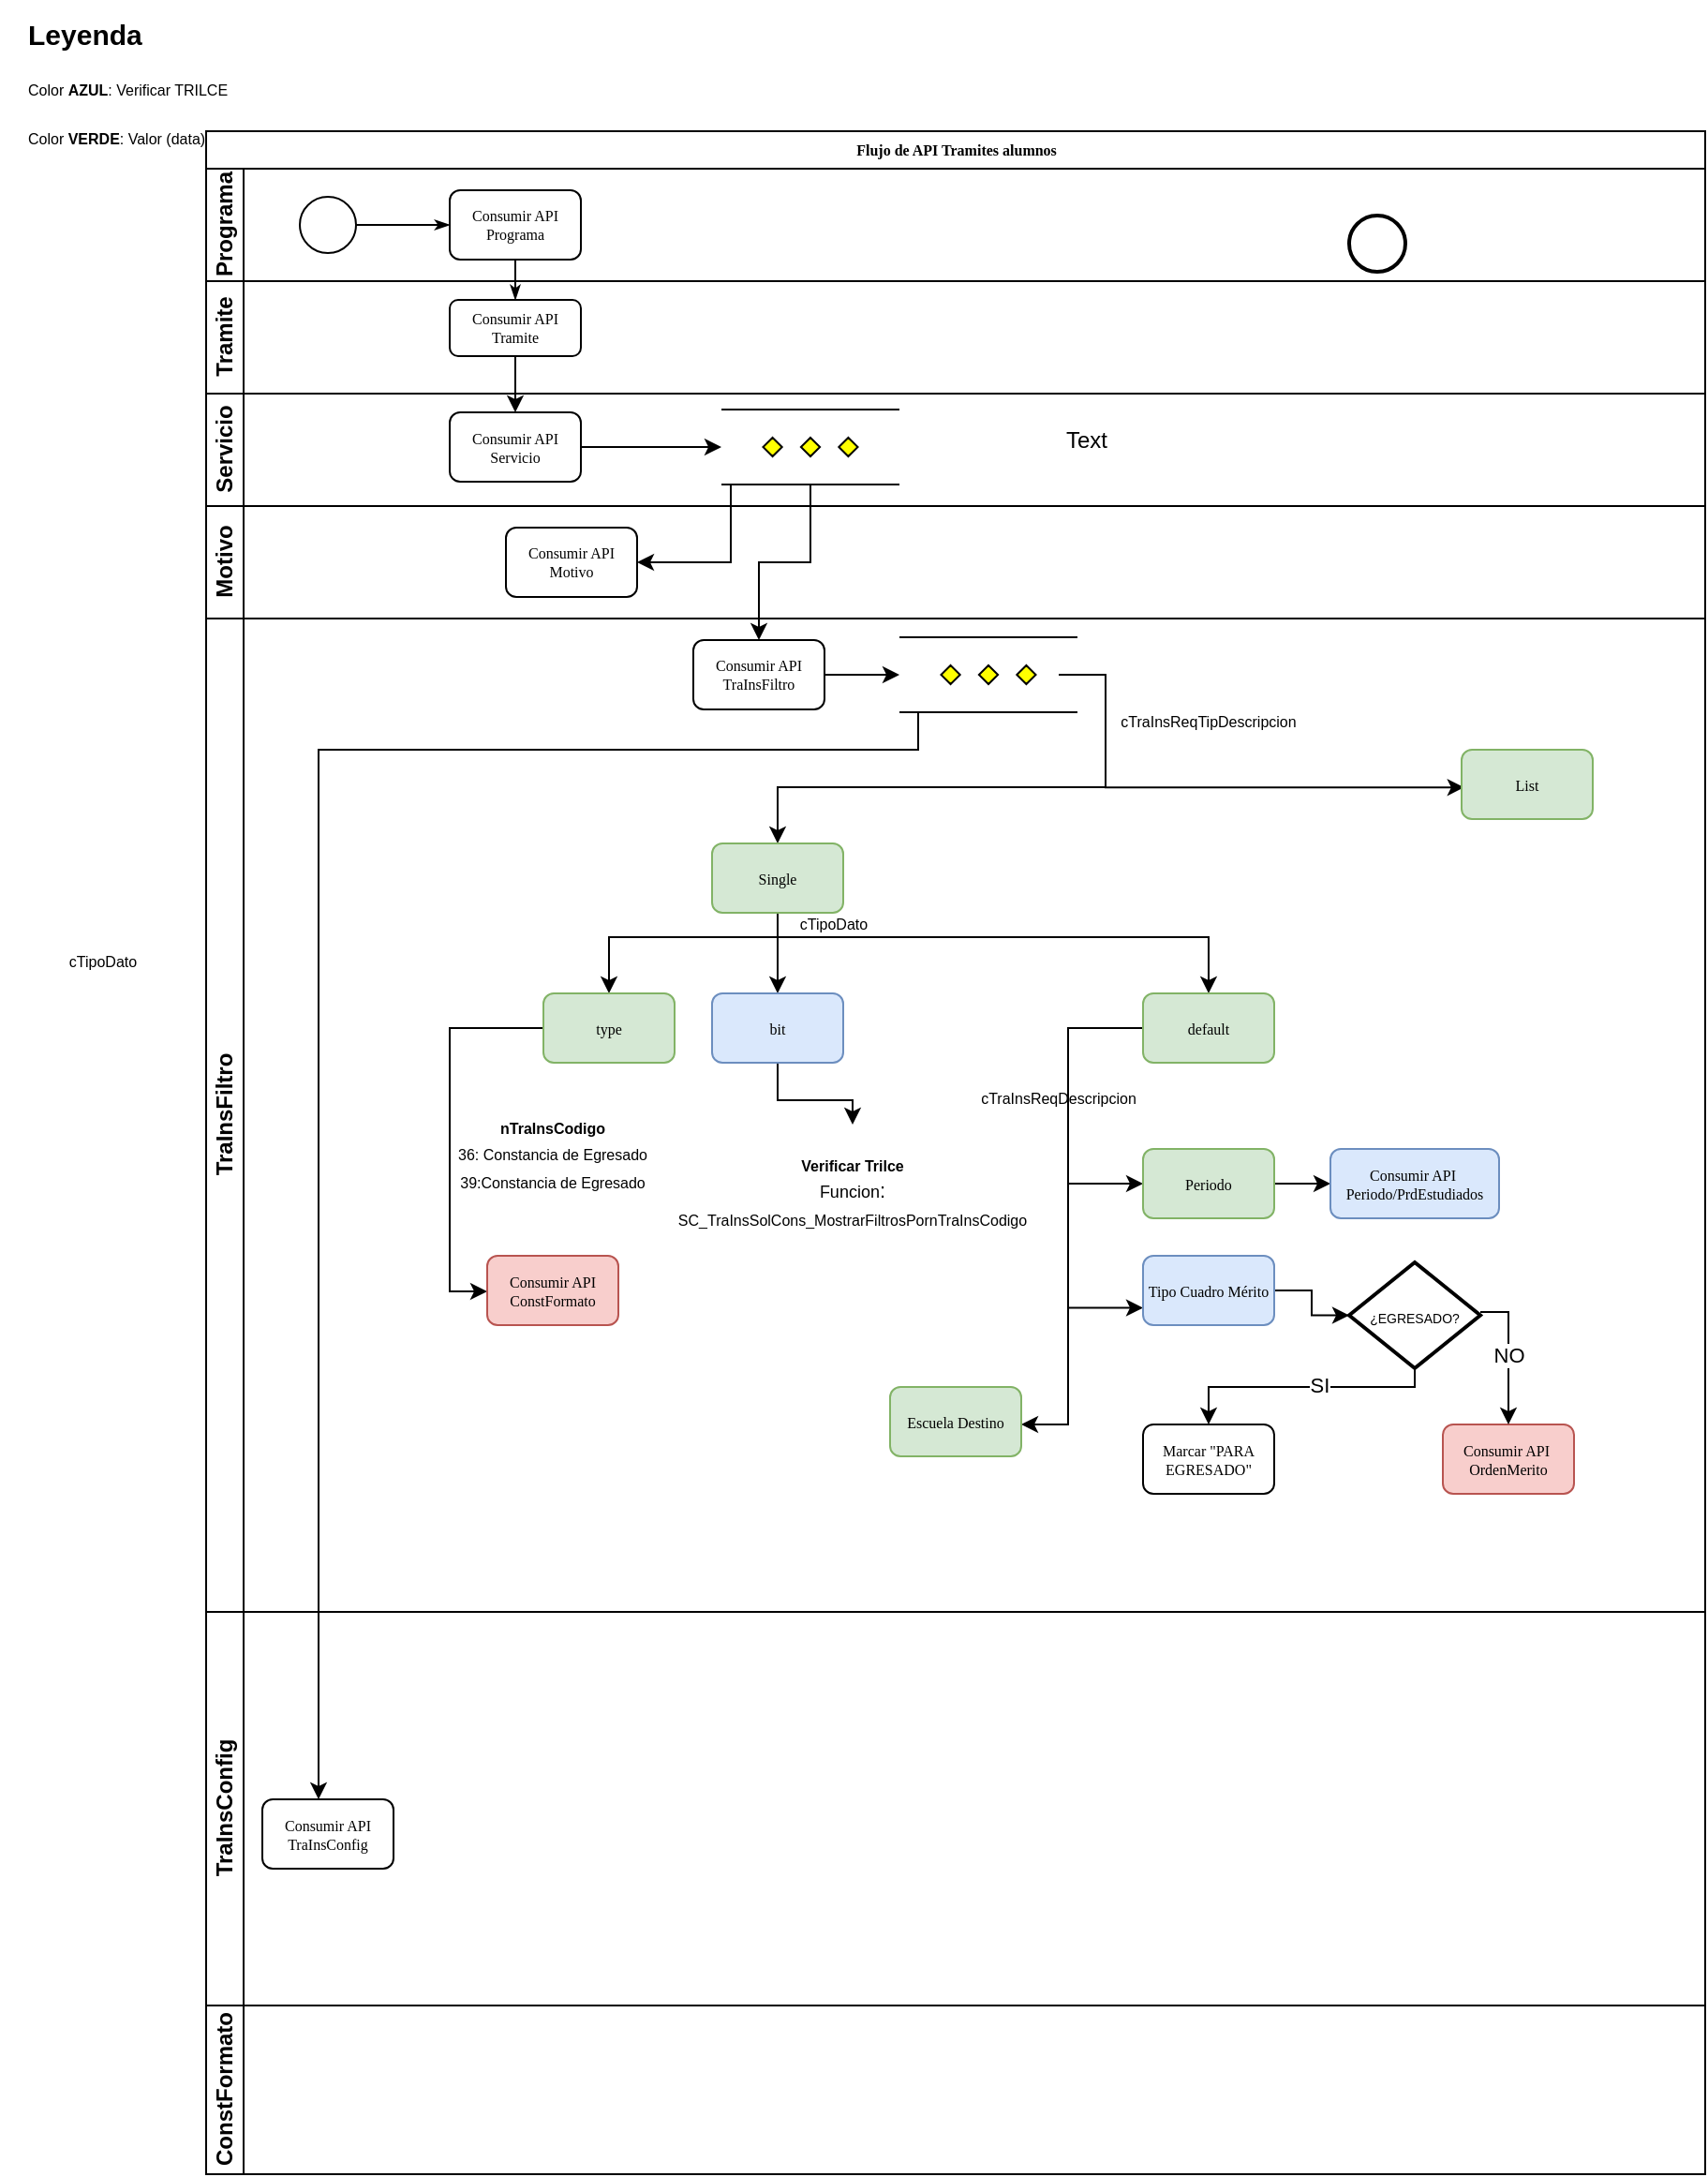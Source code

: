 <mxfile version="21.5.0" type="github">
  <diagram name="Page-1" id="c7488fd3-1785-93aa-aadb-54a6760d102a">
    <mxGraphModel dx="956" dy="543" grid="1" gridSize="10" guides="1" tooltips="1" connect="1" arrows="1" fold="1" page="1" pageScale="1" pageWidth="1100" pageHeight="850" background="none" math="0" shadow="0">
      <root>
        <mxCell id="0" />
        <mxCell id="1" parent="0" />
        <mxCell id="2b4e8129b02d487f-1" value="Flujo de API Tramites alumnos" style="swimlane;html=1;childLayout=stackLayout;horizontal=1;startSize=20;horizontalStack=0;rounded=0;shadow=0;labelBackgroundColor=none;strokeWidth=1;fontFamily=Verdana;fontSize=8;align=center;" parent="1" vertex="1">
          <mxGeometry x="110" y="70" width="800" height="1090" as="geometry" />
        </mxCell>
        <mxCell id="2b4e8129b02d487f-2" value="Programa" style="swimlane;html=1;startSize=20;horizontal=0;" parent="2b4e8129b02d487f-1" vertex="1">
          <mxGeometry y="20" width="800" height="60" as="geometry" />
        </mxCell>
        <mxCell id="2b4e8129b02d487f-18" style="edgeStyle=orthogonalEdgeStyle;rounded=0;html=1;labelBackgroundColor=none;startArrow=none;startFill=0;startSize=5;endArrow=classicThin;endFill=1;endSize=5;jettySize=auto;orthogonalLoop=1;strokeWidth=1;fontFamily=Verdana;fontSize=8" parent="2b4e8129b02d487f-2" source="2b4e8129b02d487f-5" target="2b4e8129b02d487f-6" edge="1">
          <mxGeometry relative="1" as="geometry" />
        </mxCell>
        <mxCell id="2b4e8129b02d487f-5" value="" style="ellipse;whiteSpace=wrap;html=1;rounded=0;shadow=0;labelBackgroundColor=none;strokeWidth=1;fontFamily=Verdana;fontSize=8;align=center;" parent="2b4e8129b02d487f-2" vertex="1">
          <mxGeometry x="50" y="15" width="30" height="30" as="geometry" />
        </mxCell>
        <mxCell id="2b4e8129b02d487f-6" value="Consumir API Programa" style="rounded=1;whiteSpace=wrap;html=1;shadow=0;labelBackgroundColor=none;strokeWidth=1;fontFamily=Verdana;fontSize=8;align=center;" parent="2b4e8129b02d487f-2" vertex="1">
          <mxGeometry x="130" y="11.5" width="70" height="37" as="geometry" />
        </mxCell>
        <mxCell id="2b4e8129b02d487f-11" value="" style="ellipse;whiteSpace=wrap;html=1;rounded=0;shadow=0;labelBackgroundColor=none;strokeWidth=2;fontFamily=Verdana;fontSize=8;align=center;" parent="2b4e8129b02d487f-2" vertex="1">
          <mxGeometry x="610" y="25" width="30" height="30" as="geometry" />
        </mxCell>
        <mxCell id="2b4e8129b02d487f-3" value="Tramite" style="swimlane;html=1;startSize=20;horizontal=0;" parent="2b4e8129b02d487f-1" vertex="1">
          <mxGeometry y="80" width="800" height="60" as="geometry" />
        </mxCell>
        <mxCell id="2b4e8129b02d487f-12" value="Consumir API Tramite" style="rounded=1;whiteSpace=wrap;html=1;shadow=0;labelBackgroundColor=none;strokeWidth=1;fontFamily=Verdana;fontSize=8;align=center;" parent="2b4e8129b02d487f-3" vertex="1">
          <mxGeometry x="130" y="10" width="70" height="30" as="geometry" />
        </mxCell>
        <mxCell id="UgvWueD7E0uEUm6fJQGE-1" value="Servicio" style="swimlane;html=1;startSize=20;horizontal=0;" parent="2b4e8129b02d487f-1" vertex="1">
          <mxGeometry y="140" width="800" height="60" as="geometry" />
        </mxCell>
        <mxCell id="UgvWueD7E0uEUm6fJQGE-27" style="edgeStyle=orthogonalEdgeStyle;rounded=0;orthogonalLoop=1;jettySize=auto;html=1;entryX=0;entryY=0.5;entryDx=0;entryDy=0;entryPerimeter=0;" parent="UgvWueD7E0uEUm6fJQGE-1" source="UgvWueD7E0uEUm6fJQGE-19" target="UgvWueD7E0uEUm6fJQGE-26" edge="1">
          <mxGeometry relative="1" as="geometry" />
        </mxCell>
        <mxCell id="UgvWueD7E0uEUm6fJQGE-19" value="Consumir API Servicio" style="rounded=1;whiteSpace=wrap;html=1;shadow=0;labelBackgroundColor=none;strokeWidth=1;fontFamily=Verdana;fontSize=8;align=center;" parent="UgvWueD7E0uEUm6fJQGE-1" vertex="1">
          <mxGeometry x="130" y="10.0" width="70" height="37" as="geometry" />
        </mxCell>
        <mxCell id="UgvWueD7E0uEUm6fJQGE-26" value="" style="verticalLabelPosition=bottom;verticalAlign=top;html=1;shape=mxgraph.flowchart.parallel_mode;pointerEvents=1" parent="UgvWueD7E0uEUm6fJQGE-1" vertex="1">
          <mxGeometry x="275" y="8.5" width="95" height="40" as="geometry" />
        </mxCell>
        <mxCell id="9FyI36TzgCjyGfujHXUG-117" value="Text" style="text;html=1;strokeColor=none;fillColor=none;align=center;verticalAlign=middle;whiteSpace=wrap;rounded=0;" vertex="1" parent="UgvWueD7E0uEUm6fJQGE-1">
          <mxGeometry x="440" y="10" width="60" height="30" as="geometry" />
        </mxCell>
        <mxCell id="UgvWueD7E0uEUm6fJQGE-9" value="Motivo" style="swimlane;html=1;startSize=20;horizontal=0;" parent="2b4e8129b02d487f-1" vertex="1">
          <mxGeometry y="200" width="800" height="60" as="geometry" />
        </mxCell>
        <mxCell id="UgvWueD7E0uEUm6fJQGE-21" value="Consumir API Motivo" style="rounded=1;whiteSpace=wrap;html=1;shadow=0;labelBackgroundColor=none;strokeWidth=1;fontFamily=Verdana;fontSize=8;align=center;" parent="UgvWueD7E0uEUm6fJQGE-9" vertex="1">
          <mxGeometry x="160" y="11.5" width="70" height="37" as="geometry" />
        </mxCell>
        <mxCell id="UgvWueD7E0uEUm6fJQGE-41" value="TraInsFiltro&lt;br&gt;" style="swimlane;html=1;startSize=20;horizontal=0;" parent="2b4e8129b02d487f-1" vertex="1">
          <mxGeometry y="260" width="800" height="530" as="geometry" />
        </mxCell>
        <mxCell id="UgvWueD7E0uEUm6fJQGE-42" style="edgeStyle=orthogonalEdgeStyle;rounded=0;orthogonalLoop=1;jettySize=auto;html=1;" parent="UgvWueD7E0uEUm6fJQGE-41" source="UgvWueD7E0uEUm6fJQGE-43" target="UgvWueD7E0uEUm6fJQGE-44" edge="1">
          <mxGeometry relative="1" as="geometry" />
        </mxCell>
        <mxCell id="UgvWueD7E0uEUm6fJQGE-43" value="Consumir API TraInsFiltro" style="rounded=1;whiteSpace=wrap;html=1;shadow=0;labelBackgroundColor=none;strokeWidth=1;fontFamily=Verdana;fontSize=8;align=center;" parent="UgvWueD7E0uEUm6fJQGE-41" vertex="1">
          <mxGeometry x="260" y="11.5" width="70" height="37" as="geometry" />
        </mxCell>
        <mxCell id="9FyI36TzgCjyGfujHXUG-71" style="edgeStyle=orthogonalEdgeStyle;rounded=0;orthogonalLoop=1;jettySize=auto;html=1;" edge="1" parent="UgvWueD7E0uEUm6fJQGE-41" source="UgvWueD7E0uEUm6fJQGE-44" target="9FyI36TzgCjyGfujHXUG-66">
          <mxGeometry relative="1" as="geometry">
            <Array as="points">
              <mxPoint x="480" y="30" />
              <mxPoint x="480" y="90" />
              <mxPoint x="305" y="90" />
            </Array>
          </mxGeometry>
        </mxCell>
        <mxCell id="9FyI36TzgCjyGfujHXUG-72" style="edgeStyle=orthogonalEdgeStyle;rounded=0;orthogonalLoop=1;jettySize=auto;html=1;entryX=0.02;entryY=0.543;entryDx=0;entryDy=0;entryPerimeter=0;" edge="1" parent="UgvWueD7E0uEUm6fJQGE-41" target="9FyI36TzgCjyGfujHXUG-67">
          <mxGeometry relative="1" as="geometry">
            <mxPoint x="455.0" y="30" as="sourcePoint" />
            <mxPoint x="580.0" y="88.5" as="targetPoint" />
            <Array as="points">
              <mxPoint x="480" y="30" />
              <mxPoint x="480" y="90" />
            </Array>
          </mxGeometry>
        </mxCell>
        <mxCell id="UgvWueD7E0uEUm6fJQGE-44" value="" style="verticalLabelPosition=bottom;verticalAlign=top;html=1;shape=mxgraph.flowchart.parallel_mode;pointerEvents=1" parent="UgvWueD7E0uEUm6fJQGE-41" vertex="1">
          <mxGeometry x="370" y="10" width="95" height="40" as="geometry" />
        </mxCell>
        <mxCell id="9FyI36TzgCjyGfujHXUG-79" style="edgeStyle=orthogonalEdgeStyle;rounded=0;orthogonalLoop=1;jettySize=auto;html=1;" edge="1" parent="UgvWueD7E0uEUm6fJQGE-41" source="9FyI36TzgCjyGfujHXUG-66" target="9FyI36TzgCjyGfujHXUG-77">
          <mxGeometry relative="1" as="geometry" />
        </mxCell>
        <mxCell id="9FyI36TzgCjyGfujHXUG-80" style="edgeStyle=orthogonalEdgeStyle;rounded=0;orthogonalLoop=1;jettySize=auto;html=1;entryX=0.5;entryY=0;entryDx=0;entryDy=0;" edge="1" parent="UgvWueD7E0uEUm6fJQGE-41" source="9FyI36TzgCjyGfujHXUG-66" target="9FyI36TzgCjyGfujHXUG-75">
          <mxGeometry relative="1" as="geometry">
            <Array as="points">
              <mxPoint x="305" y="170" />
              <mxPoint x="215" y="170" />
            </Array>
          </mxGeometry>
        </mxCell>
        <mxCell id="9FyI36TzgCjyGfujHXUG-81" style="edgeStyle=orthogonalEdgeStyle;rounded=0;orthogonalLoop=1;jettySize=auto;html=1;entryX=0.5;entryY=0;entryDx=0;entryDy=0;" edge="1" parent="UgvWueD7E0uEUm6fJQGE-41" source="9FyI36TzgCjyGfujHXUG-66" target="9FyI36TzgCjyGfujHXUG-78">
          <mxGeometry relative="1" as="geometry">
            <Array as="points">
              <mxPoint x="305" y="170" />
              <mxPoint x="535" y="170" />
            </Array>
          </mxGeometry>
        </mxCell>
        <mxCell id="9FyI36TzgCjyGfujHXUG-66" value="Single" style="rounded=1;whiteSpace=wrap;html=1;shadow=0;labelBackgroundColor=none;strokeWidth=1;fontFamily=Verdana;fontSize=8;align=center;fillColor=#d5e8d4;strokeColor=#82b366;" vertex="1" parent="UgvWueD7E0uEUm6fJQGE-41">
          <mxGeometry x="270" y="120" width="70" height="37" as="geometry" />
        </mxCell>
        <mxCell id="9FyI36TzgCjyGfujHXUG-67" value="List" style="rounded=1;whiteSpace=wrap;html=1;shadow=0;labelBackgroundColor=none;strokeWidth=1;fontFamily=Verdana;fontSize=8;align=center;fillColor=#d5e8d4;strokeColor=#82b366;" vertex="1" parent="UgvWueD7E0uEUm6fJQGE-41">
          <mxGeometry x="670" y="70" width="70" height="37" as="geometry" />
        </mxCell>
        <mxCell id="9FyI36TzgCjyGfujHXUG-68" value="&lt;font style=&quot;font-size: 8px;&quot;&gt;cTraInsReqTipDescripcion&lt;/font&gt;" style="text;html=1;strokeColor=none;fillColor=none;align=center;verticalAlign=middle;whiteSpace=wrap;rounded=0;" vertex="1" parent="UgvWueD7E0uEUm6fJQGE-41">
          <mxGeometry x="480" y="48.5" width="110" height="10" as="geometry" />
        </mxCell>
        <mxCell id="9FyI36TzgCjyGfujHXUG-94" value="" style="edgeStyle=orthogonalEdgeStyle;rounded=0;orthogonalLoop=1;jettySize=auto;html=1;" edge="1" parent="UgvWueD7E0uEUm6fJQGE-41" source="9FyI36TzgCjyGfujHXUG-75" target="UgvWueD7E0uEUm6fJQGE-49">
          <mxGeometry relative="1" as="geometry">
            <mxPoint x="150" y="359" as="targetPoint" />
            <Array as="points">
              <mxPoint x="130" y="219" />
              <mxPoint x="130" y="359" />
            </Array>
          </mxGeometry>
        </mxCell>
        <mxCell id="9FyI36TzgCjyGfujHXUG-75" value="type" style="rounded=1;whiteSpace=wrap;html=1;shadow=0;labelBackgroundColor=none;strokeWidth=1;fontFamily=Verdana;fontSize=8;align=center;fillColor=#d5e8d4;strokeColor=#82b366;" vertex="1" parent="UgvWueD7E0uEUm6fJQGE-41">
          <mxGeometry x="180" y="200" width="70" height="37" as="geometry" />
        </mxCell>
        <mxCell id="9FyI36TzgCjyGfujHXUG-97" style="edgeStyle=orthogonalEdgeStyle;rounded=0;orthogonalLoop=1;jettySize=auto;html=1;" edge="1" parent="UgvWueD7E0uEUm6fJQGE-41" source="9FyI36TzgCjyGfujHXUG-77" target="9FyI36TzgCjyGfujHXUG-96">
          <mxGeometry relative="1" as="geometry" />
        </mxCell>
        <mxCell id="9FyI36TzgCjyGfujHXUG-77" value="bit" style="rounded=1;whiteSpace=wrap;html=1;shadow=0;labelBackgroundColor=none;strokeWidth=1;fontFamily=Verdana;fontSize=8;align=center;fillColor=#dae8fc;strokeColor=#6c8ebf;" vertex="1" parent="UgvWueD7E0uEUm6fJQGE-41">
          <mxGeometry x="270" y="200" width="70" height="37" as="geometry" />
        </mxCell>
        <mxCell id="9FyI36TzgCjyGfujHXUG-103" style="edgeStyle=orthogonalEdgeStyle;rounded=0;orthogonalLoop=1;jettySize=auto;html=1;entryX=0;entryY=0.5;entryDx=0;entryDy=0;" edge="1" parent="UgvWueD7E0uEUm6fJQGE-41" source="9FyI36TzgCjyGfujHXUG-78" target="9FyI36TzgCjyGfujHXUG-102">
          <mxGeometry relative="1" as="geometry">
            <Array as="points">
              <mxPoint x="460" y="219" />
              <mxPoint x="460" y="301" />
            </Array>
          </mxGeometry>
        </mxCell>
        <mxCell id="9FyI36TzgCjyGfujHXUG-111" style="edgeStyle=orthogonalEdgeStyle;rounded=0;orthogonalLoop=1;jettySize=auto;html=1;" edge="1" parent="UgvWueD7E0uEUm6fJQGE-41" source="9FyI36TzgCjyGfujHXUG-78" target="9FyI36TzgCjyGfujHXUG-106">
          <mxGeometry relative="1" as="geometry">
            <Array as="points">
              <mxPoint x="460" y="219" />
              <mxPoint x="460" y="430" />
            </Array>
          </mxGeometry>
        </mxCell>
        <mxCell id="9FyI36TzgCjyGfujHXUG-112" style="edgeStyle=orthogonalEdgeStyle;rounded=0;orthogonalLoop=1;jettySize=auto;html=1;entryX=0;entryY=0.75;entryDx=0;entryDy=0;" edge="1" parent="UgvWueD7E0uEUm6fJQGE-41" source="9FyI36TzgCjyGfujHXUG-78" target="9FyI36TzgCjyGfujHXUG-105">
          <mxGeometry relative="1" as="geometry">
            <Array as="points">
              <mxPoint x="460" y="219" />
              <mxPoint x="460" y="368" />
            </Array>
          </mxGeometry>
        </mxCell>
        <mxCell id="9FyI36TzgCjyGfujHXUG-78" value="default" style="rounded=1;whiteSpace=wrap;html=1;shadow=0;labelBackgroundColor=none;strokeWidth=1;fontFamily=Verdana;fontSize=8;align=center;fillColor=#d5e8d4;strokeColor=#82b366;" vertex="1" parent="UgvWueD7E0uEUm6fJQGE-41">
          <mxGeometry x="500" y="200" width="70" height="37" as="geometry" />
        </mxCell>
        <mxCell id="9FyI36TzgCjyGfujHXUG-90" value="&lt;font style=&quot;font-size: 8px;&quot;&gt;&lt;b&gt;nTraInsCodigo&lt;/b&gt;&lt;br&gt;36:&amp;nbsp;Constancia de Egresado&lt;br&gt;39:Constancia de Egresado&lt;br&gt;&lt;/font&gt;" style="text;html=1;strokeColor=none;fillColor=none;align=center;verticalAlign=middle;whiteSpace=wrap;rounded=0;movable=0;resizable=0;rotatable=0;deletable=0;editable=0;locked=1;connectable=0;" vertex="1" parent="UgvWueD7E0uEUm6fJQGE-41">
          <mxGeometry x="130" y="250" width="110" height="70" as="geometry" />
        </mxCell>
        <mxCell id="UgvWueD7E0uEUm6fJQGE-49" value="Consumir API ConstFormato" style="rounded=1;whiteSpace=wrap;html=1;shadow=0;labelBackgroundColor=none;strokeWidth=1;fontFamily=Verdana;fontSize=8;align=center;fillColor=#f8cecc;strokeColor=#b85450;" parent="UgvWueD7E0uEUm6fJQGE-41" vertex="1">
          <mxGeometry x="150" y="340.0" width="70" height="37" as="geometry" />
        </mxCell>
        <mxCell id="9FyI36TzgCjyGfujHXUG-96" value="&lt;font style=&quot;&quot;&gt;&lt;b style=&quot;font-size: 8px;&quot;&gt;Verificar Trilce&lt;br&gt;&lt;/b&gt;&lt;font style=&quot;font-size: 9px;&quot;&gt;Funcion&lt;/font&gt;&lt;span style=&quot;font-size: 11px;&quot;&gt;:&lt;/span&gt;&lt;br&gt;&lt;span style=&quot;font-size: 8px;&quot;&gt;SC_TraInsSolCons_MostrarFiltrosPornTraInsCodigo&lt;/span&gt;&lt;br&gt;&lt;/font&gt;" style="text;html=1;strokeColor=none;fillColor=none;align=center;verticalAlign=middle;whiteSpace=wrap;rounded=0;movable=1;resizable=1;rotatable=1;deletable=1;editable=1;locked=0;connectable=1;" vertex="1" parent="UgvWueD7E0uEUm6fJQGE-41">
          <mxGeometry x="250" y="270" width="190" height="70" as="geometry" />
        </mxCell>
        <mxCell id="9FyI36TzgCjyGfujHXUG-116" value="" style="edgeStyle=orthogonalEdgeStyle;rounded=0;orthogonalLoop=1;jettySize=auto;html=1;" edge="1" parent="UgvWueD7E0uEUm6fJQGE-41" source="9FyI36TzgCjyGfujHXUG-102" target="9FyI36TzgCjyGfujHXUG-115">
          <mxGeometry relative="1" as="geometry" />
        </mxCell>
        <mxCell id="9FyI36TzgCjyGfujHXUG-102" value="Periodo" style="rounded=1;whiteSpace=wrap;html=1;shadow=0;labelBackgroundColor=none;strokeWidth=1;fontFamily=Verdana;fontSize=8;align=center;fillColor=#d5e8d4;strokeColor=#82b366;" vertex="1" parent="UgvWueD7E0uEUm6fJQGE-41">
          <mxGeometry x="500" y="283" width="70" height="37" as="geometry" />
        </mxCell>
        <mxCell id="9FyI36TzgCjyGfujHXUG-104" value="&lt;font style=&quot;font-size: 8px;&quot;&gt;cTraInsReqDescripcion&lt;/font&gt;" style="text;html=1;strokeColor=none;fillColor=none;align=center;verticalAlign=middle;whiteSpace=wrap;rounded=0;" vertex="1" parent="UgvWueD7E0uEUm6fJQGE-41">
          <mxGeometry x="400" y="250" width="110" height="10" as="geometry" />
        </mxCell>
        <mxCell id="9FyI36TzgCjyGfujHXUG-181" style="edgeStyle=orthogonalEdgeStyle;rounded=0;orthogonalLoop=1;jettySize=auto;html=1;entryX=0;entryY=0.5;entryDx=0;entryDy=0;entryPerimeter=0;" edge="1" parent="UgvWueD7E0uEUm6fJQGE-41" source="9FyI36TzgCjyGfujHXUG-105" target="9FyI36TzgCjyGfujHXUG-180">
          <mxGeometry relative="1" as="geometry" />
        </mxCell>
        <mxCell id="9FyI36TzgCjyGfujHXUG-105" value="Tipo Cuadro Mérito" style="rounded=1;whiteSpace=wrap;html=1;shadow=0;labelBackgroundColor=none;strokeWidth=1;fontFamily=Verdana;fontSize=8;align=center;fillColor=#dae8fc;strokeColor=#6c8ebf;" vertex="1" parent="UgvWueD7E0uEUm6fJQGE-41">
          <mxGeometry x="500" y="340" width="70" height="37" as="geometry" />
        </mxCell>
        <mxCell id="9FyI36TzgCjyGfujHXUG-106" value="Escuela Destino" style="rounded=1;whiteSpace=wrap;html=1;shadow=0;labelBackgroundColor=none;strokeWidth=1;fontFamily=Verdana;fontSize=8;align=center;fillColor=#d5e8d4;strokeColor=#82b366;" vertex="1" parent="UgvWueD7E0uEUm6fJQGE-41">
          <mxGeometry x="365" y="410" width="70" height="37" as="geometry" />
        </mxCell>
        <mxCell id="9FyI36TzgCjyGfujHXUG-115" value="Consumir API&amp;nbsp;&lt;br&gt;Periodo/PrdEstudiados" style="rounded=1;whiteSpace=wrap;html=1;shadow=0;labelBackgroundColor=none;strokeWidth=1;fontFamily=Verdana;fontSize=8;align=center;fillColor=#dae8fc;strokeColor=#6c8ebf;" vertex="1" parent="UgvWueD7E0uEUm6fJQGE-41">
          <mxGeometry x="600" y="283" width="90" height="37" as="geometry" />
        </mxCell>
        <mxCell id="9FyI36TzgCjyGfujHXUG-119" value="&lt;font style=&quot;font-size: 8px;&quot;&gt;cTipoDato&lt;/font&gt;" style="text;html=1;strokeColor=none;fillColor=none;align=center;verticalAlign=middle;whiteSpace=wrap;rounded=0;" vertex="1" parent="UgvWueD7E0uEUm6fJQGE-41">
          <mxGeometry x="280" y="157" width="110" height="10" as="geometry" />
        </mxCell>
        <mxCell id="9FyI36TzgCjyGfujHXUG-122" value="Marcar &quot;PARA EGRESADO&quot;" style="rounded=1;whiteSpace=wrap;html=1;shadow=0;labelBackgroundColor=none;strokeWidth=1;fontFamily=Verdana;fontSize=8;align=center;" vertex="1" parent="UgvWueD7E0uEUm6fJQGE-41">
          <mxGeometry x="500" y="430" width="70" height="37" as="geometry" />
        </mxCell>
        <mxCell id="9FyI36TzgCjyGfujHXUG-179" value="Consumir API&amp;nbsp;&lt;br&gt;OrdenMerito" style="rounded=1;whiteSpace=wrap;html=1;shadow=0;labelBackgroundColor=none;strokeWidth=1;fontFamily=Verdana;fontSize=8;align=center;fillColor=#f8cecc;strokeColor=#b85450;" vertex="1" parent="UgvWueD7E0uEUm6fJQGE-41">
          <mxGeometry x="660" y="430" width="70" height="37" as="geometry" />
        </mxCell>
        <mxCell id="9FyI36TzgCjyGfujHXUG-182" style="edgeStyle=orthogonalEdgeStyle;rounded=0;orthogonalLoop=1;jettySize=auto;html=1;" edge="1" parent="UgvWueD7E0uEUm6fJQGE-41" source="9FyI36TzgCjyGfujHXUG-180" target="9FyI36TzgCjyGfujHXUG-122">
          <mxGeometry relative="1" as="geometry">
            <Array as="points">
              <mxPoint x="645" y="410" />
              <mxPoint x="535" y="410" />
            </Array>
          </mxGeometry>
        </mxCell>
        <mxCell id="9FyI36TzgCjyGfujHXUG-183" value="SI" style="edgeLabel;html=1;align=center;verticalAlign=middle;resizable=0;points=[];" vertex="1" connectable="0" parent="9FyI36TzgCjyGfujHXUG-182">
          <mxGeometry x="-0.129" y="-1" relative="1" as="geometry">
            <mxPoint as="offset" />
          </mxGeometry>
        </mxCell>
        <mxCell id="9FyI36TzgCjyGfujHXUG-184" value="NO" style="edgeStyle=orthogonalEdgeStyle;rounded=0;orthogonalLoop=1;jettySize=auto;html=1;" edge="1" parent="UgvWueD7E0uEUm6fJQGE-41" source="9FyI36TzgCjyGfujHXUG-180" target="9FyI36TzgCjyGfujHXUG-179">
          <mxGeometry relative="1" as="geometry">
            <Array as="points">
              <mxPoint x="695" y="370" />
            </Array>
          </mxGeometry>
        </mxCell>
        <mxCell id="9FyI36TzgCjyGfujHXUG-180" value="&lt;font style=&quot;font-size: 7px;&quot;&gt;¿EGRESADO?&lt;/font&gt;" style="strokeWidth=2;html=1;shape=mxgraph.flowchart.decision;whiteSpace=wrap;" vertex="1" parent="UgvWueD7E0uEUm6fJQGE-41">
          <mxGeometry x="610" y="343.5" width="70" height="56.5" as="geometry" />
        </mxCell>
        <mxCell id="9FyI36TzgCjyGfujHXUG-1" value="TraInsConfig" style="swimlane;html=1;startSize=20;horizontal=0;" vertex="1" parent="2b4e8129b02d487f-1">
          <mxGeometry y="790" width="800" height="210" as="geometry" />
        </mxCell>
        <mxCell id="9FyI36TzgCjyGfujHXUG-5" value="Consumir API TraInsConfig" style="rounded=1;whiteSpace=wrap;html=1;shadow=0;labelBackgroundColor=none;strokeWidth=1;fontFamily=Verdana;fontSize=8;align=center;" vertex="1" parent="9FyI36TzgCjyGfujHXUG-1">
          <mxGeometry x="30" y="100.0" width="70" height="37" as="geometry" />
        </mxCell>
        <mxCell id="2b4e8129b02d487f-4" value="ConstFormato" style="swimlane;html=1;startSize=20;horizontal=0;" parent="2b4e8129b02d487f-1" vertex="1">
          <mxGeometry y="1000" width="800" height="90" as="geometry" />
        </mxCell>
        <mxCell id="2b4e8129b02d487f-24" style="edgeStyle=orthogonalEdgeStyle;rounded=0;html=1;labelBackgroundColor=none;startArrow=none;startFill=0;startSize=5;endArrow=classicThin;endFill=1;endSize=5;jettySize=auto;orthogonalLoop=1;strokeWidth=1;fontFamily=Verdana;fontSize=8" parent="2b4e8129b02d487f-1" source="2b4e8129b02d487f-6" target="2b4e8129b02d487f-12" edge="1">
          <mxGeometry relative="1" as="geometry" />
        </mxCell>
        <mxCell id="UgvWueD7E0uEUm6fJQGE-20" style="edgeStyle=orthogonalEdgeStyle;rounded=0;orthogonalLoop=1;jettySize=auto;html=1;" parent="2b4e8129b02d487f-1" source="2b4e8129b02d487f-12" target="UgvWueD7E0uEUm6fJQGE-19" edge="1">
          <mxGeometry relative="1" as="geometry" />
        </mxCell>
        <mxCell id="UgvWueD7E0uEUm6fJQGE-28" style="edgeStyle=orthogonalEdgeStyle;rounded=0;orthogonalLoop=1;jettySize=auto;html=1;entryX=1;entryY=0.5;entryDx=0;entryDy=0;" parent="2b4e8129b02d487f-1" source="UgvWueD7E0uEUm6fJQGE-26" target="UgvWueD7E0uEUm6fJQGE-21" edge="1">
          <mxGeometry relative="1" as="geometry">
            <Array as="points">
              <mxPoint x="280" y="230" />
            </Array>
          </mxGeometry>
        </mxCell>
        <mxCell id="UgvWueD7E0uEUm6fJQGE-45" style="edgeStyle=orthogonalEdgeStyle;rounded=0;orthogonalLoop=1;jettySize=auto;html=1;" parent="2b4e8129b02d487f-1" source="UgvWueD7E0uEUm6fJQGE-26" target="UgvWueD7E0uEUm6fJQGE-43" edge="1">
          <mxGeometry relative="1" as="geometry" />
        </mxCell>
        <mxCell id="9FyI36TzgCjyGfujHXUG-20" style="edgeStyle=orthogonalEdgeStyle;rounded=0;orthogonalLoop=1;jettySize=auto;html=1;" edge="1" parent="2b4e8129b02d487f-1" source="UgvWueD7E0uEUm6fJQGE-44" target="9FyI36TzgCjyGfujHXUG-5">
          <mxGeometry relative="1" as="geometry">
            <Array as="points">
              <mxPoint x="380" y="330" />
              <mxPoint x="60" y="330" />
            </Array>
          </mxGeometry>
        </mxCell>
        <mxCell id="9FyI36TzgCjyGfujHXUG-61" value="&lt;font style=&quot;font-size: 8px;&quot;&gt;cTipoDato&lt;/font&gt;" style="text;html=1;strokeColor=none;fillColor=none;align=center;verticalAlign=middle;whiteSpace=wrap;rounded=0;" vertex="1" parent="1">
          <mxGeometry y="507" width="110" height="10" as="geometry" />
        </mxCell>
        <mxCell id="9FyI36TzgCjyGfujHXUG-118" value="&lt;h1 style=&quot;font-size: 15px;&quot;&gt;&lt;font style=&quot;font-size: 15px;&quot;&gt;Leyenda&lt;/font&gt;&lt;/h1&gt;&lt;p style=&quot;&quot;&gt;&lt;font style=&quot;font-size: 8px;&quot;&gt;Color &lt;b&gt;AZUL&lt;/b&gt;: Verificar TRILCE&lt;/font&gt;&lt;/p&gt;&lt;p style=&quot;&quot;&gt;&lt;font style=&quot;font-size: 8px;&quot;&gt;Color &lt;b&gt;VERDE&lt;/b&gt;: Valor (data)&lt;/font&gt;&lt;/p&gt;" style="text;html=1;strokeColor=none;fillColor=none;spacing=5;spacingTop=-20;whiteSpace=wrap;overflow=hidden;rounded=0;" vertex="1" parent="1">
          <mxGeometry x="10" y="10" width="120" height="70" as="geometry" />
        </mxCell>
      </root>
    </mxGraphModel>
  </diagram>
</mxfile>

